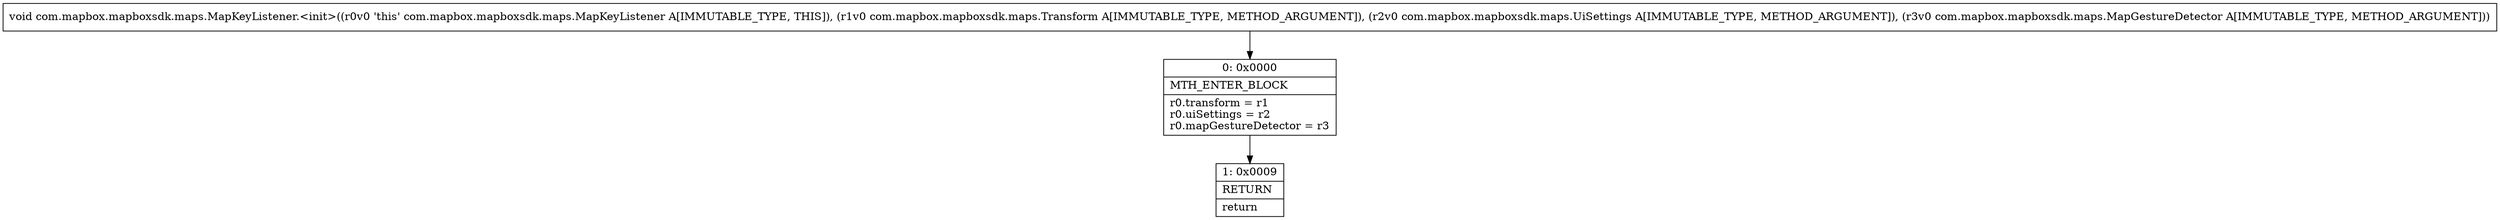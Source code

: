 digraph "CFG forcom.mapbox.mapboxsdk.maps.MapKeyListener.\<init\>(Lcom\/mapbox\/mapboxsdk\/maps\/Transform;Lcom\/mapbox\/mapboxsdk\/maps\/UiSettings;Lcom\/mapbox\/mapboxsdk\/maps\/MapGestureDetector;)V" {
Node_0 [shape=record,label="{0\:\ 0x0000|MTH_ENTER_BLOCK\l|r0.transform = r1\lr0.uiSettings = r2\lr0.mapGestureDetector = r3\l}"];
Node_1 [shape=record,label="{1\:\ 0x0009|RETURN\l|return\l}"];
MethodNode[shape=record,label="{void com.mapbox.mapboxsdk.maps.MapKeyListener.\<init\>((r0v0 'this' com.mapbox.mapboxsdk.maps.MapKeyListener A[IMMUTABLE_TYPE, THIS]), (r1v0 com.mapbox.mapboxsdk.maps.Transform A[IMMUTABLE_TYPE, METHOD_ARGUMENT]), (r2v0 com.mapbox.mapboxsdk.maps.UiSettings A[IMMUTABLE_TYPE, METHOD_ARGUMENT]), (r3v0 com.mapbox.mapboxsdk.maps.MapGestureDetector A[IMMUTABLE_TYPE, METHOD_ARGUMENT])) }"];
MethodNode -> Node_0;
Node_0 -> Node_1;
}


